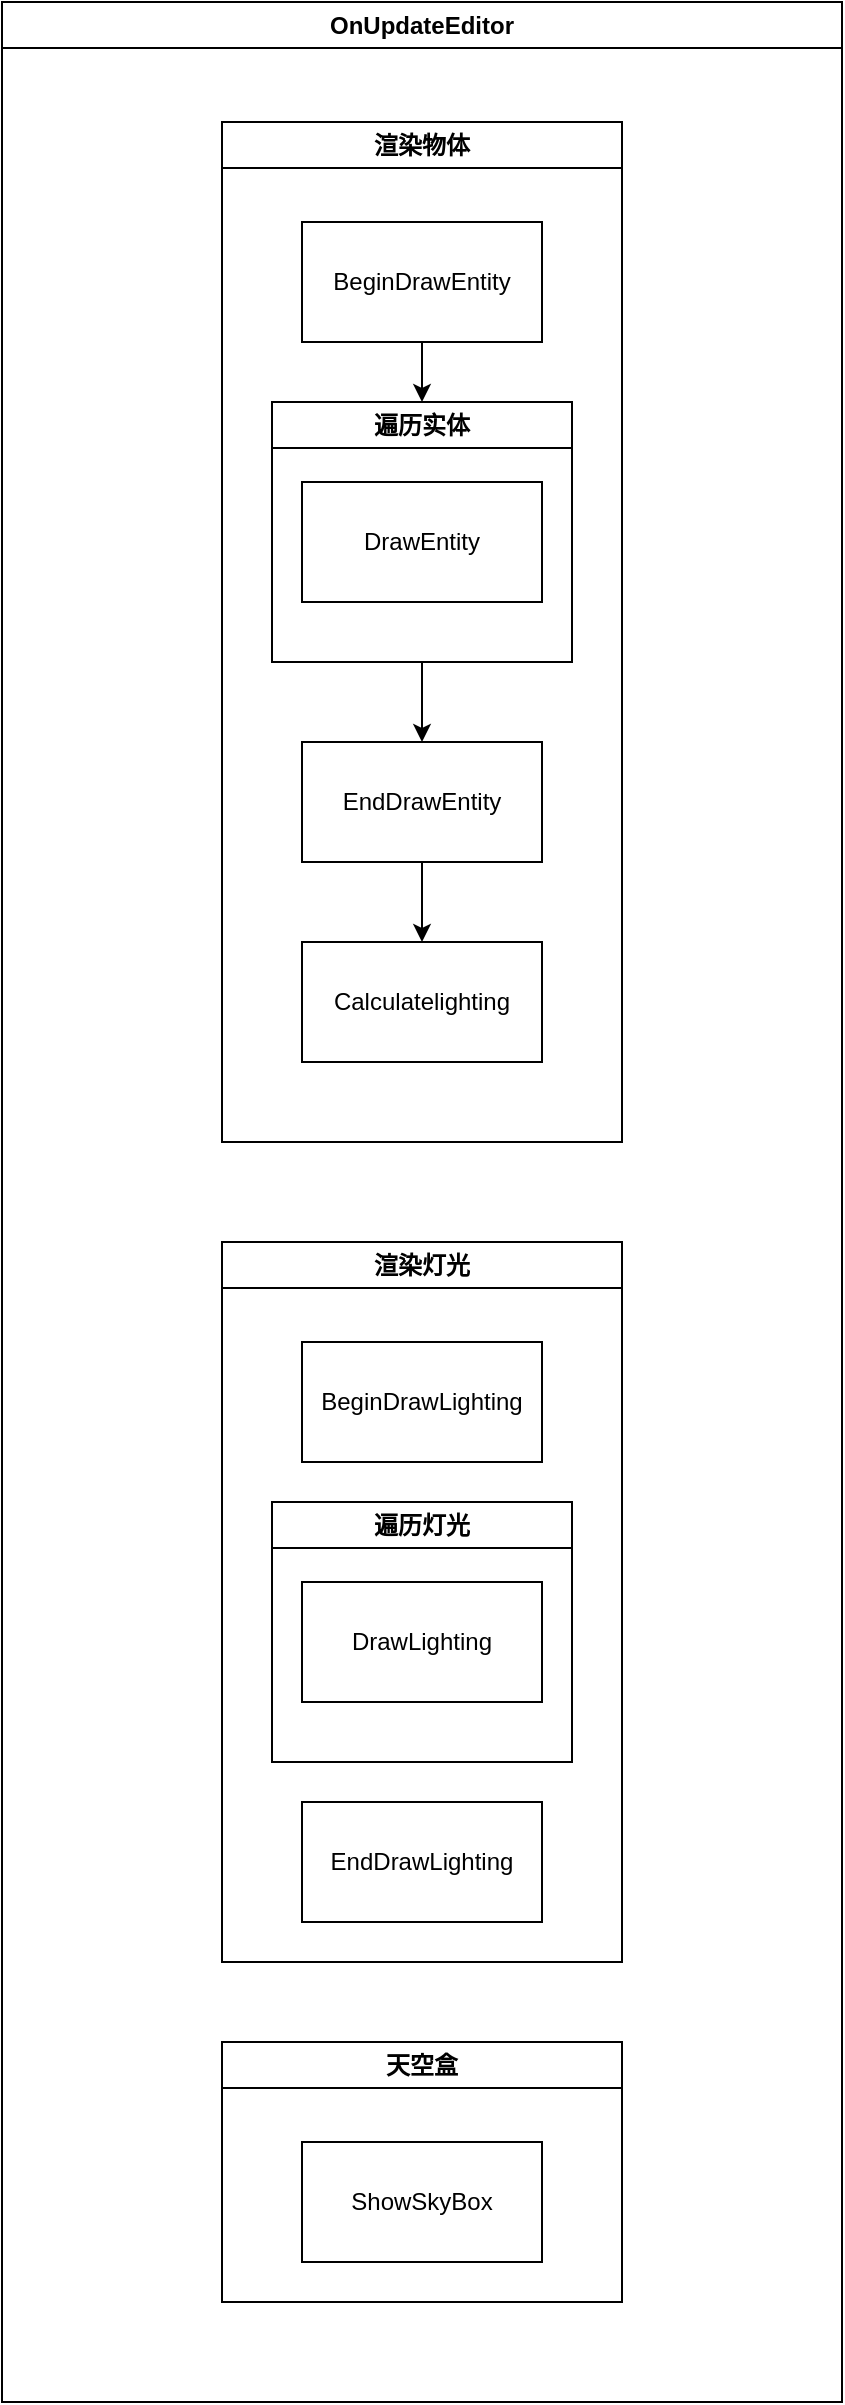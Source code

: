 <mxfile version="22.0.3" type="device">
  <diagram name="第 1 页" id="GAR_FvYri9fpIaRAYeww">
    <mxGraphModel dx="1687" dy="993" grid="1" gridSize="10" guides="1" tooltips="1" connect="1" arrows="1" fold="1" page="1" pageScale="1" pageWidth="1200" pageHeight="2500" math="0" shadow="0">
      <root>
        <mxCell id="0" />
        <mxCell id="1" parent="0" />
        <mxCell id="MB9MOdRsgvFiCT7o8jix-2" value="OnUpdateEditor" style="swimlane;whiteSpace=wrap;html=1;rounded=0;strokeColor=default;align=center;verticalAlign=middle;fontFamily=Helvetica;fontSize=12;fontColor=default;startSize=23;fillColor=default;" vertex="1" parent="1">
          <mxGeometry x="310" y="110" width="420" height="1200" as="geometry" />
        </mxCell>
        <mxCell id="MB9MOdRsgvFiCT7o8jix-4" value="渲染物体" style="swimlane;whiteSpace=wrap;html=1;rounded=0;strokeColor=default;align=center;verticalAlign=middle;fontFamily=Helvetica;fontSize=12;fontColor=default;startSize=23;fillColor=default;" vertex="1" parent="MB9MOdRsgvFiCT7o8jix-2">
          <mxGeometry x="110" y="60" width="200" height="510" as="geometry" />
        </mxCell>
        <mxCell id="MB9MOdRsgvFiCT7o8jix-17" style="edgeStyle=orthogonalEdgeStyle;rounded=0;orthogonalLoop=1;jettySize=auto;html=1;entryX=0.5;entryY=0;entryDx=0;entryDy=0;" edge="1" parent="MB9MOdRsgvFiCT7o8jix-4" source="MB9MOdRsgvFiCT7o8jix-7" target="MB9MOdRsgvFiCT7o8jix-10">
          <mxGeometry relative="1" as="geometry" />
        </mxCell>
        <mxCell id="MB9MOdRsgvFiCT7o8jix-7" value="BeginDrawEntity" style="rounded=0;whiteSpace=wrap;html=1;" vertex="1" parent="MB9MOdRsgvFiCT7o8jix-4">
          <mxGeometry x="40" y="50" width="120" height="60" as="geometry" />
        </mxCell>
        <mxCell id="MB9MOdRsgvFiCT7o8jix-19" style="edgeStyle=orthogonalEdgeStyle;rounded=0;orthogonalLoop=1;jettySize=auto;html=1;exitX=0.5;exitY=1;exitDx=0;exitDy=0;entryX=0.5;entryY=0;entryDx=0;entryDy=0;" edge="1" parent="MB9MOdRsgvFiCT7o8jix-4" source="MB9MOdRsgvFiCT7o8jix-9" target="MB9MOdRsgvFiCT7o8jix-16">
          <mxGeometry relative="1" as="geometry" />
        </mxCell>
        <mxCell id="MB9MOdRsgvFiCT7o8jix-9" value="EndDrawEntity" style="rounded=0;whiteSpace=wrap;html=1;" vertex="1" parent="MB9MOdRsgvFiCT7o8jix-4">
          <mxGeometry x="40" y="310" width="120" height="60" as="geometry" />
        </mxCell>
        <mxCell id="MB9MOdRsgvFiCT7o8jix-18" style="edgeStyle=orthogonalEdgeStyle;rounded=0;orthogonalLoop=1;jettySize=auto;html=1;exitX=0.5;exitY=1;exitDx=0;exitDy=0;entryX=0.5;entryY=0;entryDx=0;entryDy=0;" edge="1" parent="MB9MOdRsgvFiCT7o8jix-4" source="MB9MOdRsgvFiCT7o8jix-10" target="MB9MOdRsgvFiCT7o8jix-9">
          <mxGeometry relative="1" as="geometry" />
        </mxCell>
        <mxCell id="MB9MOdRsgvFiCT7o8jix-10" value="遍历实体" style="swimlane;whiteSpace=wrap;html=1;rounded=0;strokeColor=default;align=center;verticalAlign=middle;fontFamily=Helvetica;fontSize=12;fontColor=default;startSize=23;fillColor=default;" vertex="1" parent="MB9MOdRsgvFiCT7o8jix-4">
          <mxGeometry x="25" y="140" width="150" height="130" as="geometry" />
        </mxCell>
        <mxCell id="MB9MOdRsgvFiCT7o8jix-8" value="DrawEntity" style="rounded=0;whiteSpace=wrap;html=1;" vertex="1" parent="MB9MOdRsgvFiCT7o8jix-10">
          <mxGeometry x="15" y="40" width="120" height="60" as="geometry" />
        </mxCell>
        <mxCell id="MB9MOdRsgvFiCT7o8jix-16" value="Calculatelighting" style="rounded=0;whiteSpace=wrap;html=1;" vertex="1" parent="MB9MOdRsgvFiCT7o8jix-4">
          <mxGeometry x="40" y="410" width="120" height="60" as="geometry" />
        </mxCell>
        <mxCell id="MB9MOdRsgvFiCT7o8jix-6" value="天空盒" style="swimlane;whiteSpace=wrap;html=1;rounded=0;strokeColor=default;align=center;verticalAlign=middle;fontFamily=Helvetica;fontSize=12;fontColor=default;startSize=23;fillColor=default;" vertex="1" parent="MB9MOdRsgvFiCT7o8jix-2">
          <mxGeometry x="110" y="1020" width="200" height="130" as="geometry" />
        </mxCell>
        <mxCell id="MB9MOdRsgvFiCT7o8jix-20" value="ShowSkyBox" style="rounded=0;whiteSpace=wrap;html=1;" vertex="1" parent="MB9MOdRsgvFiCT7o8jix-6">
          <mxGeometry x="40" y="50" width="120" height="60" as="geometry" />
        </mxCell>
        <mxCell id="MB9MOdRsgvFiCT7o8jix-11" value="渲染灯光" style="swimlane;whiteSpace=wrap;html=1;rounded=0;strokeColor=default;align=center;verticalAlign=middle;fontFamily=Helvetica;fontSize=12;fontColor=default;startSize=23;fillColor=default;" vertex="1" parent="MB9MOdRsgvFiCT7o8jix-2">
          <mxGeometry x="110" y="620" width="200" height="360" as="geometry" />
        </mxCell>
        <mxCell id="MB9MOdRsgvFiCT7o8jix-12" value="BeginDrawLighting" style="rounded=0;whiteSpace=wrap;html=1;" vertex="1" parent="MB9MOdRsgvFiCT7o8jix-11">
          <mxGeometry x="40" y="50" width="120" height="60" as="geometry" />
        </mxCell>
        <mxCell id="MB9MOdRsgvFiCT7o8jix-13" value="EndDrawLighting" style="rounded=0;whiteSpace=wrap;html=1;" vertex="1" parent="MB9MOdRsgvFiCT7o8jix-11">
          <mxGeometry x="40" y="280" width="120" height="60" as="geometry" />
        </mxCell>
        <mxCell id="MB9MOdRsgvFiCT7o8jix-14" value="遍历灯光" style="swimlane;whiteSpace=wrap;html=1;rounded=0;strokeColor=default;align=center;verticalAlign=middle;fontFamily=Helvetica;fontSize=12;fontColor=default;startSize=23;fillColor=default;" vertex="1" parent="MB9MOdRsgvFiCT7o8jix-11">
          <mxGeometry x="25" y="130" width="150" height="130" as="geometry" />
        </mxCell>
        <mxCell id="MB9MOdRsgvFiCT7o8jix-15" value="DrawLighting" style="rounded=0;whiteSpace=wrap;html=1;" vertex="1" parent="MB9MOdRsgvFiCT7o8jix-14">
          <mxGeometry x="15" y="40" width="120" height="60" as="geometry" />
        </mxCell>
      </root>
    </mxGraphModel>
  </diagram>
</mxfile>
